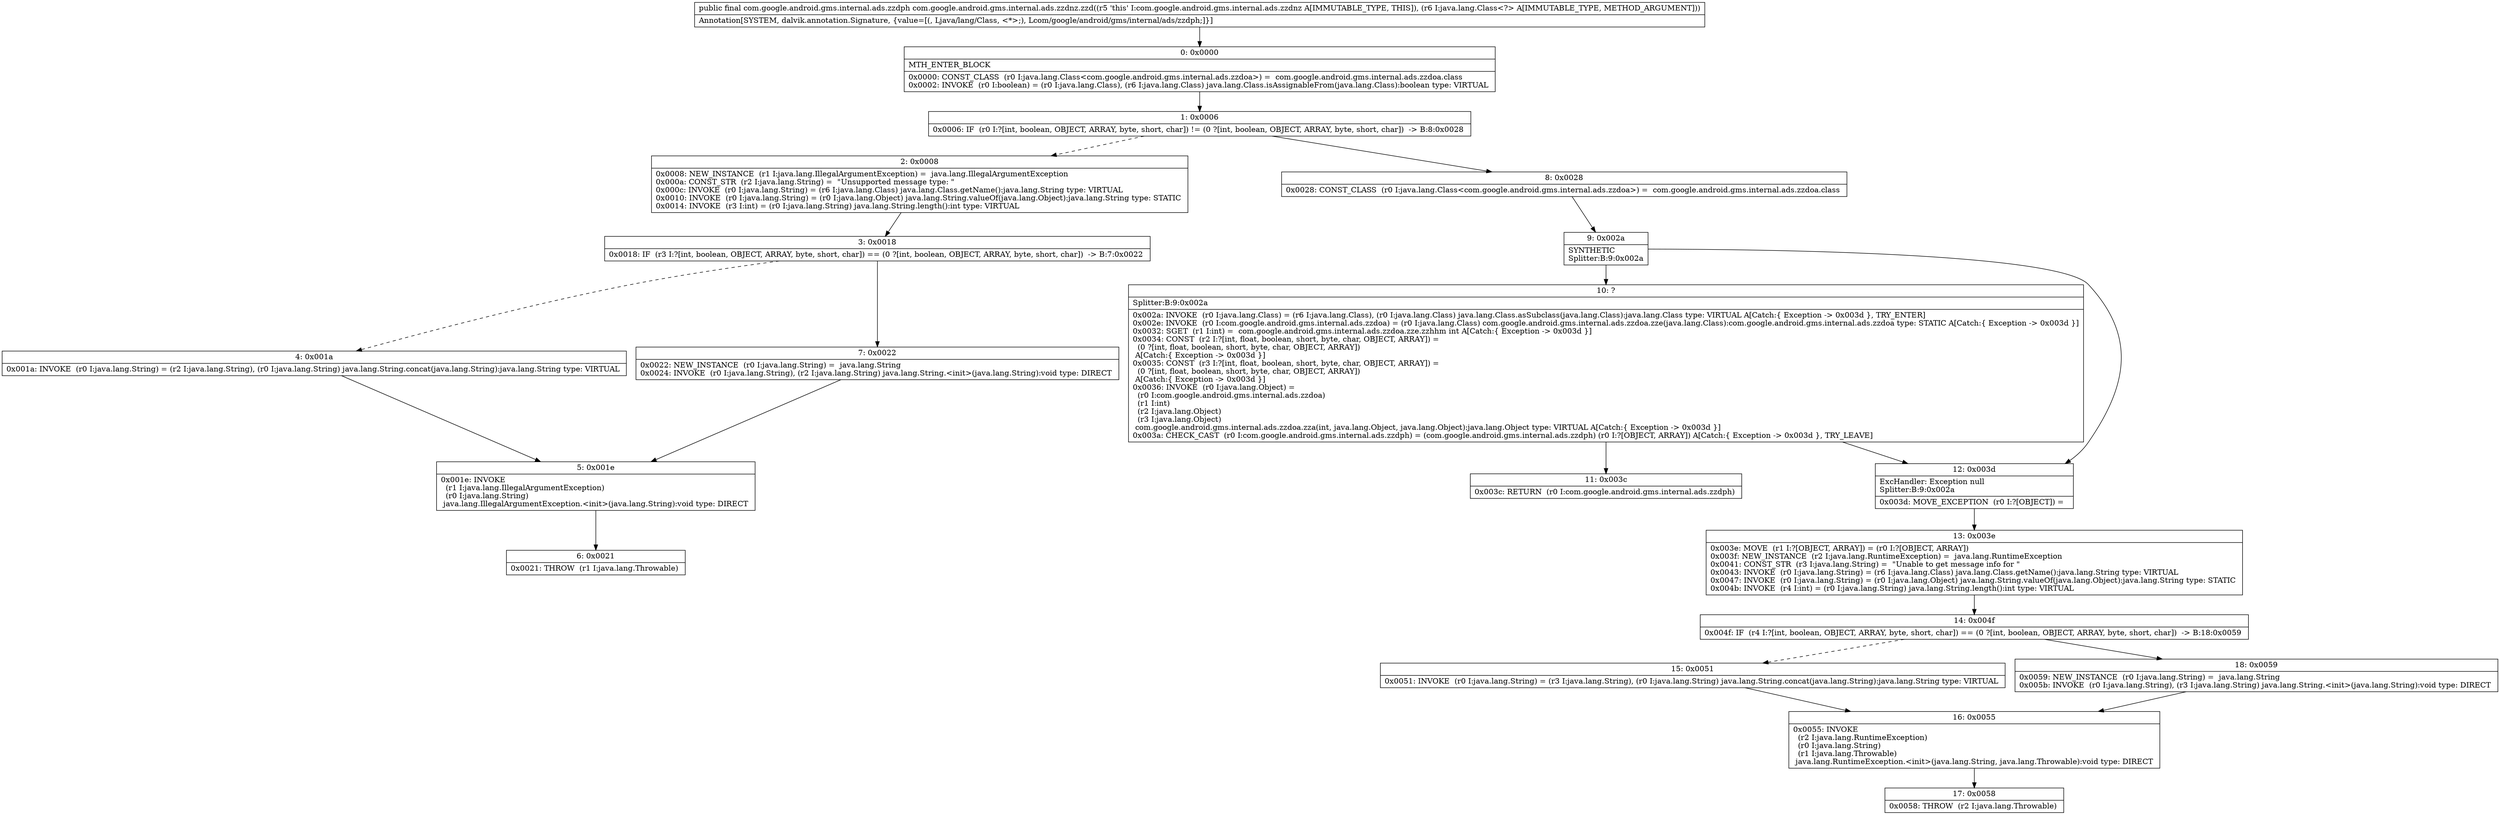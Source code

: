 digraph "CFG forcom.google.android.gms.internal.ads.zzdnz.zzd(Ljava\/lang\/Class;)Lcom\/google\/android\/gms\/internal\/ads\/zzdph;" {
Node_0 [shape=record,label="{0\:\ 0x0000|MTH_ENTER_BLOCK\l|0x0000: CONST_CLASS  (r0 I:java.lang.Class\<com.google.android.gms.internal.ads.zzdoa\>) =  com.google.android.gms.internal.ads.zzdoa.class \l0x0002: INVOKE  (r0 I:boolean) = (r0 I:java.lang.Class), (r6 I:java.lang.Class) java.lang.Class.isAssignableFrom(java.lang.Class):boolean type: VIRTUAL \l}"];
Node_1 [shape=record,label="{1\:\ 0x0006|0x0006: IF  (r0 I:?[int, boolean, OBJECT, ARRAY, byte, short, char]) != (0 ?[int, boolean, OBJECT, ARRAY, byte, short, char])  \-\> B:8:0x0028 \l}"];
Node_2 [shape=record,label="{2\:\ 0x0008|0x0008: NEW_INSTANCE  (r1 I:java.lang.IllegalArgumentException) =  java.lang.IllegalArgumentException \l0x000a: CONST_STR  (r2 I:java.lang.String) =  \"Unsupported message type: \" \l0x000c: INVOKE  (r0 I:java.lang.String) = (r6 I:java.lang.Class) java.lang.Class.getName():java.lang.String type: VIRTUAL \l0x0010: INVOKE  (r0 I:java.lang.String) = (r0 I:java.lang.Object) java.lang.String.valueOf(java.lang.Object):java.lang.String type: STATIC \l0x0014: INVOKE  (r3 I:int) = (r0 I:java.lang.String) java.lang.String.length():int type: VIRTUAL \l}"];
Node_3 [shape=record,label="{3\:\ 0x0018|0x0018: IF  (r3 I:?[int, boolean, OBJECT, ARRAY, byte, short, char]) == (0 ?[int, boolean, OBJECT, ARRAY, byte, short, char])  \-\> B:7:0x0022 \l}"];
Node_4 [shape=record,label="{4\:\ 0x001a|0x001a: INVOKE  (r0 I:java.lang.String) = (r2 I:java.lang.String), (r0 I:java.lang.String) java.lang.String.concat(java.lang.String):java.lang.String type: VIRTUAL \l}"];
Node_5 [shape=record,label="{5\:\ 0x001e|0x001e: INVOKE  \l  (r1 I:java.lang.IllegalArgumentException)\l  (r0 I:java.lang.String)\l java.lang.IllegalArgumentException.\<init\>(java.lang.String):void type: DIRECT \l}"];
Node_6 [shape=record,label="{6\:\ 0x0021|0x0021: THROW  (r1 I:java.lang.Throwable) \l}"];
Node_7 [shape=record,label="{7\:\ 0x0022|0x0022: NEW_INSTANCE  (r0 I:java.lang.String) =  java.lang.String \l0x0024: INVOKE  (r0 I:java.lang.String), (r2 I:java.lang.String) java.lang.String.\<init\>(java.lang.String):void type: DIRECT \l}"];
Node_8 [shape=record,label="{8\:\ 0x0028|0x0028: CONST_CLASS  (r0 I:java.lang.Class\<com.google.android.gms.internal.ads.zzdoa\>) =  com.google.android.gms.internal.ads.zzdoa.class \l}"];
Node_9 [shape=record,label="{9\:\ 0x002a|SYNTHETIC\lSplitter:B:9:0x002a\l}"];
Node_10 [shape=record,label="{10\:\ ?|Splitter:B:9:0x002a\l|0x002a: INVOKE  (r0 I:java.lang.Class) = (r6 I:java.lang.Class), (r0 I:java.lang.Class) java.lang.Class.asSubclass(java.lang.Class):java.lang.Class type: VIRTUAL A[Catch:\{ Exception \-\> 0x003d \}, TRY_ENTER]\l0x002e: INVOKE  (r0 I:com.google.android.gms.internal.ads.zzdoa) = (r0 I:java.lang.Class) com.google.android.gms.internal.ads.zzdoa.zze(java.lang.Class):com.google.android.gms.internal.ads.zzdoa type: STATIC A[Catch:\{ Exception \-\> 0x003d \}]\l0x0032: SGET  (r1 I:int) =  com.google.android.gms.internal.ads.zzdoa.zze.zzhhm int A[Catch:\{ Exception \-\> 0x003d \}]\l0x0034: CONST  (r2 I:?[int, float, boolean, short, byte, char, OBJECT, ARRAY]) = \l  (0 ?[int, float, boolean, short, byte, char, OBJECT, ARRAY])\l A[Catch:\{ Exception \-\> 0x003d \}]\l0x0035: CONST  (r3 I:?[int, float, boolean, short, byte, char, OBJECT, ARRAY]) = \l  (0 ?[int, float, boolean, short, byte, char, OBJECT, ARRAY])\l A[Catch:\{ Exception \-\> 0x003d \}]\l0x0036: INVOKE  (r0 I:java.lang.Object) = \l  (r0 I:com.google.android.gms.internal.ads.zzdoa)\l  (r1 I:int)\l  (r2 I:java.lang.Object)\l  (r3 I:java.lang.Object)\l com.google.android.gms.internal.ads.zzdoa.zza(int, java.lang.Object, java.lang.Object):java.lang.Object type: VIRTUAL A[Catch:\{ Exception \-\> 0x003d \}]\l0x003a: CHECK_CAST  (r0 I:com.google.android.gms.internal.ads.zzdph) = (com.google.android.gms.internal.ads.zzdph) (r0 I:?[OBJECT, ARRAY]) A[Catch:\{ Exception \-\> 0x003d \}, TRY_LEAVE]\l}"];
Node_11 [shape=record,label="{11\:\ 0x003c|0x003c: RETURN  (r0 I:com.google.android.gms.internal.ads.zzdph) \l}"];
Node_12 [shape=record,label="{12\:\ 0x003d|ExcHandler: Exception null\lSplitter:B:9:0x002a\l|0x003d: MOVE_EXCEPTION  (r0 I:?[OBJECT]) =  \l}"];
Node_13 [shape=record,label="{13\:\ 0x003e|0x003e: MOVE  (r1 I:?[OBJECT, ARRAY]) = (r0 I:?[OBJECT, ARRAY]) \l0x003f: NEW_INSTANCE  (r2 I:java.lang.RuntimeException) =  java.lang.RuntimeException \l0x0041: CONST_STR  (r3 I:java.lang.String) =  \"Unable to get message info for \" \l0x0043: INVOKE  (r0 I:java.lang.String) = (r6 I:java.lang.Class) java.lang.Class.getName():java.lang.String type: VIRTUAL \l0x0047: INVOKE  (r0 I:java.lang.String) = (r0 I:java.lang.Object) java.lang.String.valueOf(java.lang.Object):java.lang.String type: STATIC \l0x004b: INVOKE  (r4 I:int) = (r0 I:java.lang.String) java.lang.String.length():int type: VIRTUAL \l}"];
Node_14 [shape=record,label="{14\:\ 0x004f|0x004f: IF  (r4 I:?[int, boolean, OBJECT, ARRAY, byte, short, char]) == (0 ?[int, boolean, OBJECT, ARRAY, byte, short, char])  \-\> B:18:0x0059 \l}"];
Node_15 [shape=record,label="{15\:\ 0x0051|0x0051: INVOKE  (r0 I:java.lang.String) = (r3 I:java.lang.String), (r0 I:java.lang.String) java.lang.String.concat(java.lang.String):java.lang.String type: VIRTUAL \l}"];
Node_16 [shape=record,label="{16\:\ 0x0055|0x0055: INVOKE  \l  (r2 I:java.lang.RuntimeException)\l  (r0 I:java.lang.String)\l  (r1 I:java.lang.Throwable)\l java.lang.RuntimeException.\<init\>(java.lang.String, java.lang.Throwable):void type: DIRECT \l}"];
Node_17 [shape=record,label="{17\:\ 0x0058|0x0058: THROW  (r2 I:java.lang.Throwable) \l}"];
Node_18 [shape=record,label="{18\:\ 0x0059|0x0059: NEW_INSTANCE  (r0 I:java.lang.String) =  java.lang.String \l0x005b: INVOKE  (r0 I:java.lang.String), (r3 I:java.lang.String) java.lang.String.\<init\>(java.lang.String):void type: DIRECT \l}"];
MethodNode[shape=record,label="{public final com.google.android.gms.internal.ads.zzdph com.google.android.gms.internal.ads.zzdnz.zzd((r5 'this' I:com.google.android.gms.internal.ads.zzdnz A[IMMUTABLE_TYPE, THIS]), (r6 I:java.lang.Class\<?\> A[IMMUTABLE_TYPE, METHOD_ARGUMENT]))  | Annotation[SYSTEM, dalvik.annotation.Signature, \{value=[(, Ljava\/lang\/Class, \<*\>;), Lcom\/google\/android\/gms\/internal\/ads\/zzdph;]\}]\l}"];
MethodNode -> Node_0;
Node_0 -> Node_1;
Node_1 -> Node_2[style=dashed];
Node_1 -> Node_8;
Node_2 -> Node_3;
Node_3 -> Node_4[style=dashed];
Node_3 -> Node_7;
Node_4 -> Node_5;
Node_5 -> Node_6;
Node_7 -> Node_5;
Node_8 -> Node_9;
Node_9 -> Node_10;
Node_9 -> Node_12;
Node_10 -> Node_11;
Node_10 -> Node_12;
Node_12 -> Node_13;
Node_13 -> Node_14;
Node_14 -> Node_15[style=dashed];
Node_14 -> Node_18;
Node_15 -> Node_16;
Node_16 -> Node_17;
Node_18 -> Node_16;
}

